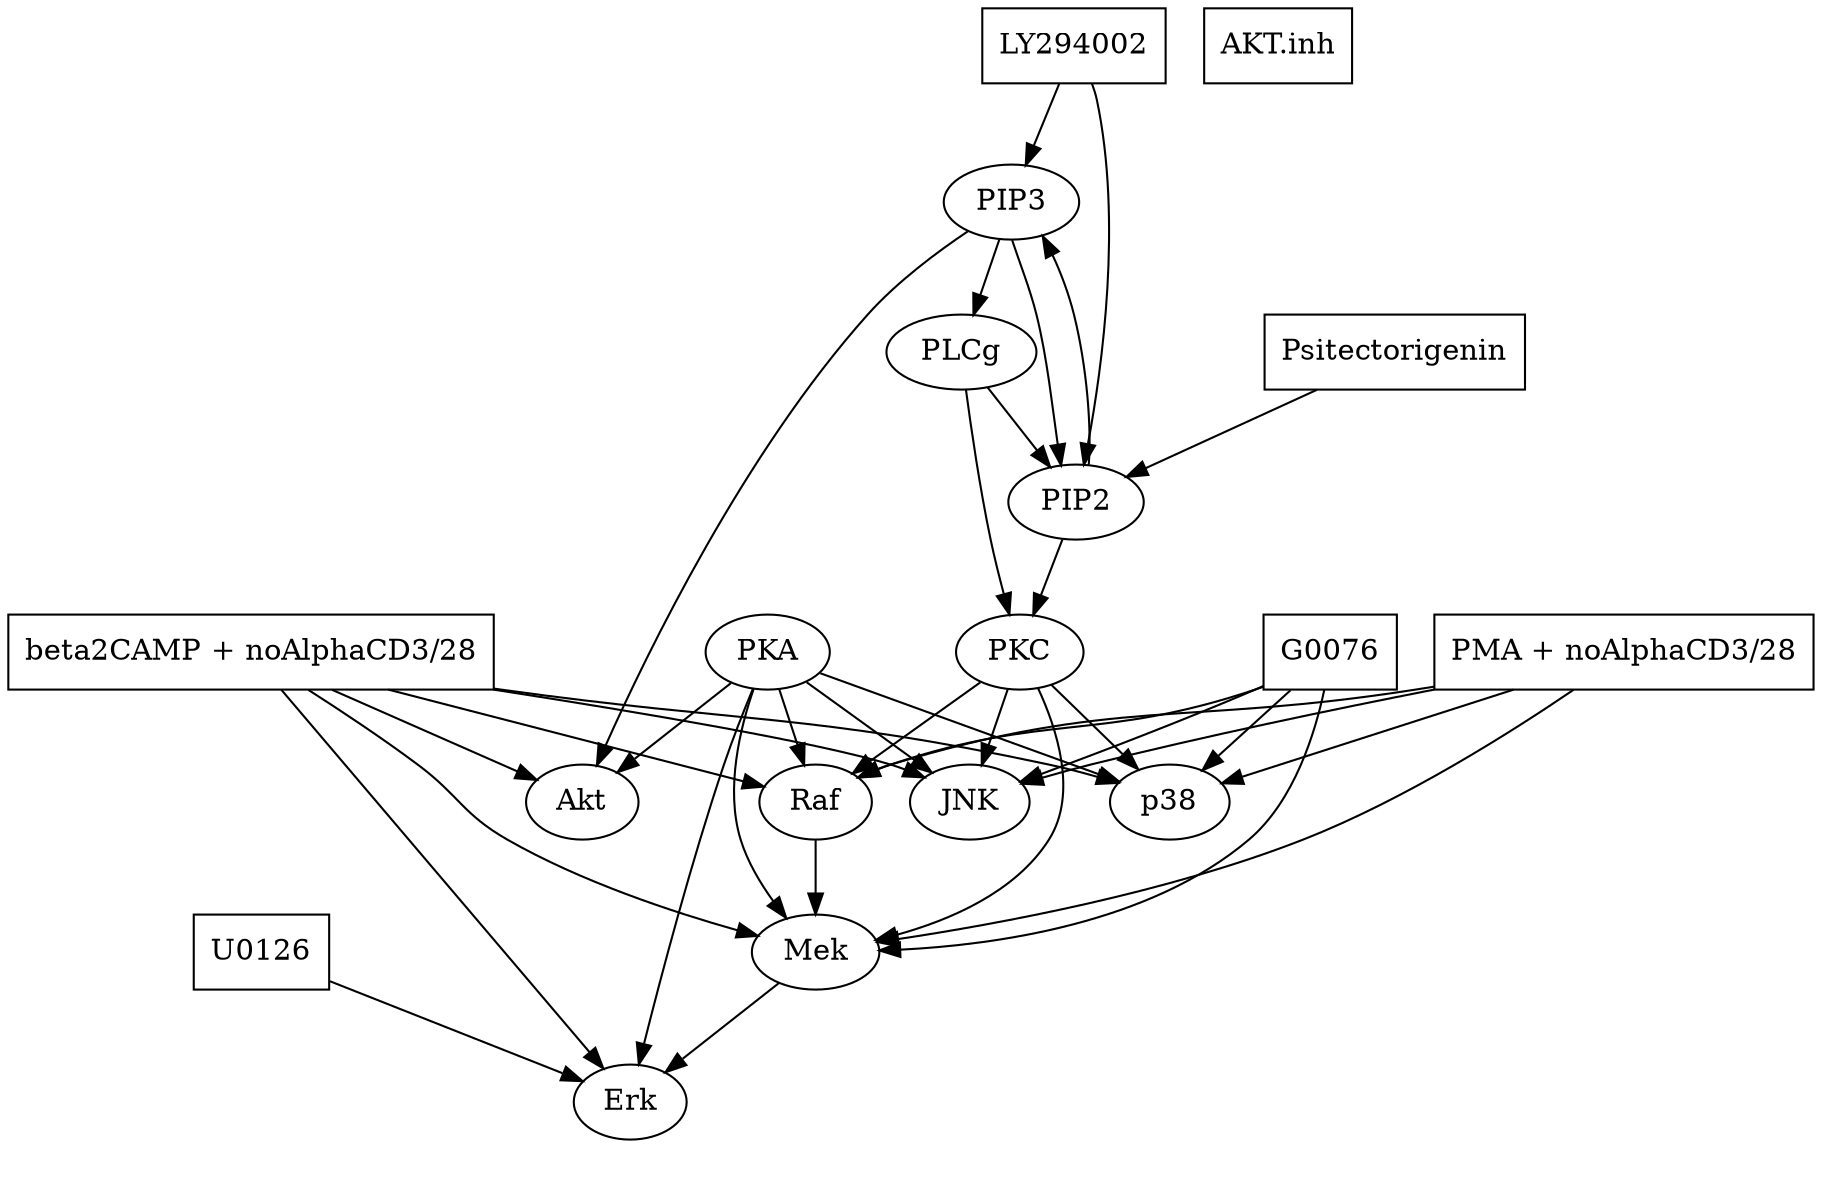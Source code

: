 digraph G {
subgraph cluster_system {
label="system";
style="invis";
1[label="Raf"];
2[label="Mek"];
3[label="PLCg"];
4[label="PIP2"];
5[label="PIP3"];
6[label="Erk"];
7[label="Akt"];
8[label="PKA"];
9[label="PKC"];
10[label="p38"];
11[label="JNK"];
1->2;
2->6;
3->4;
3->9;
4->5;
4->9;
5->3;
5->4;
5->7;
8->1;
8->2;
8->6;
8->7;
8->10;
8->11;
9->1;
9->2;
9->10;
9->11;
}
12[label="AKT.inh",shape=rectangle];
13[label="G0076",shape=rectangle];
14[label="Psitectorigenin",shape=rectangle];
15[label="U0126",shape=rectangle];
16[label="LY294002",shape=rectangle];
17[label="PMA + noAlphaCD3/28",shape=rectangle];
18[label="beta2CAMP + noAlphaCD3/28",shape=rectangle];
13->1;
13->2;
13->10;
13->11;
14->4;
15->6;
16->4;
16->5;
17->1;
17->2;
17->10;
17->11;
18->1;
18->2;
18->6;
18->7;
18->10;
18->11;
}
